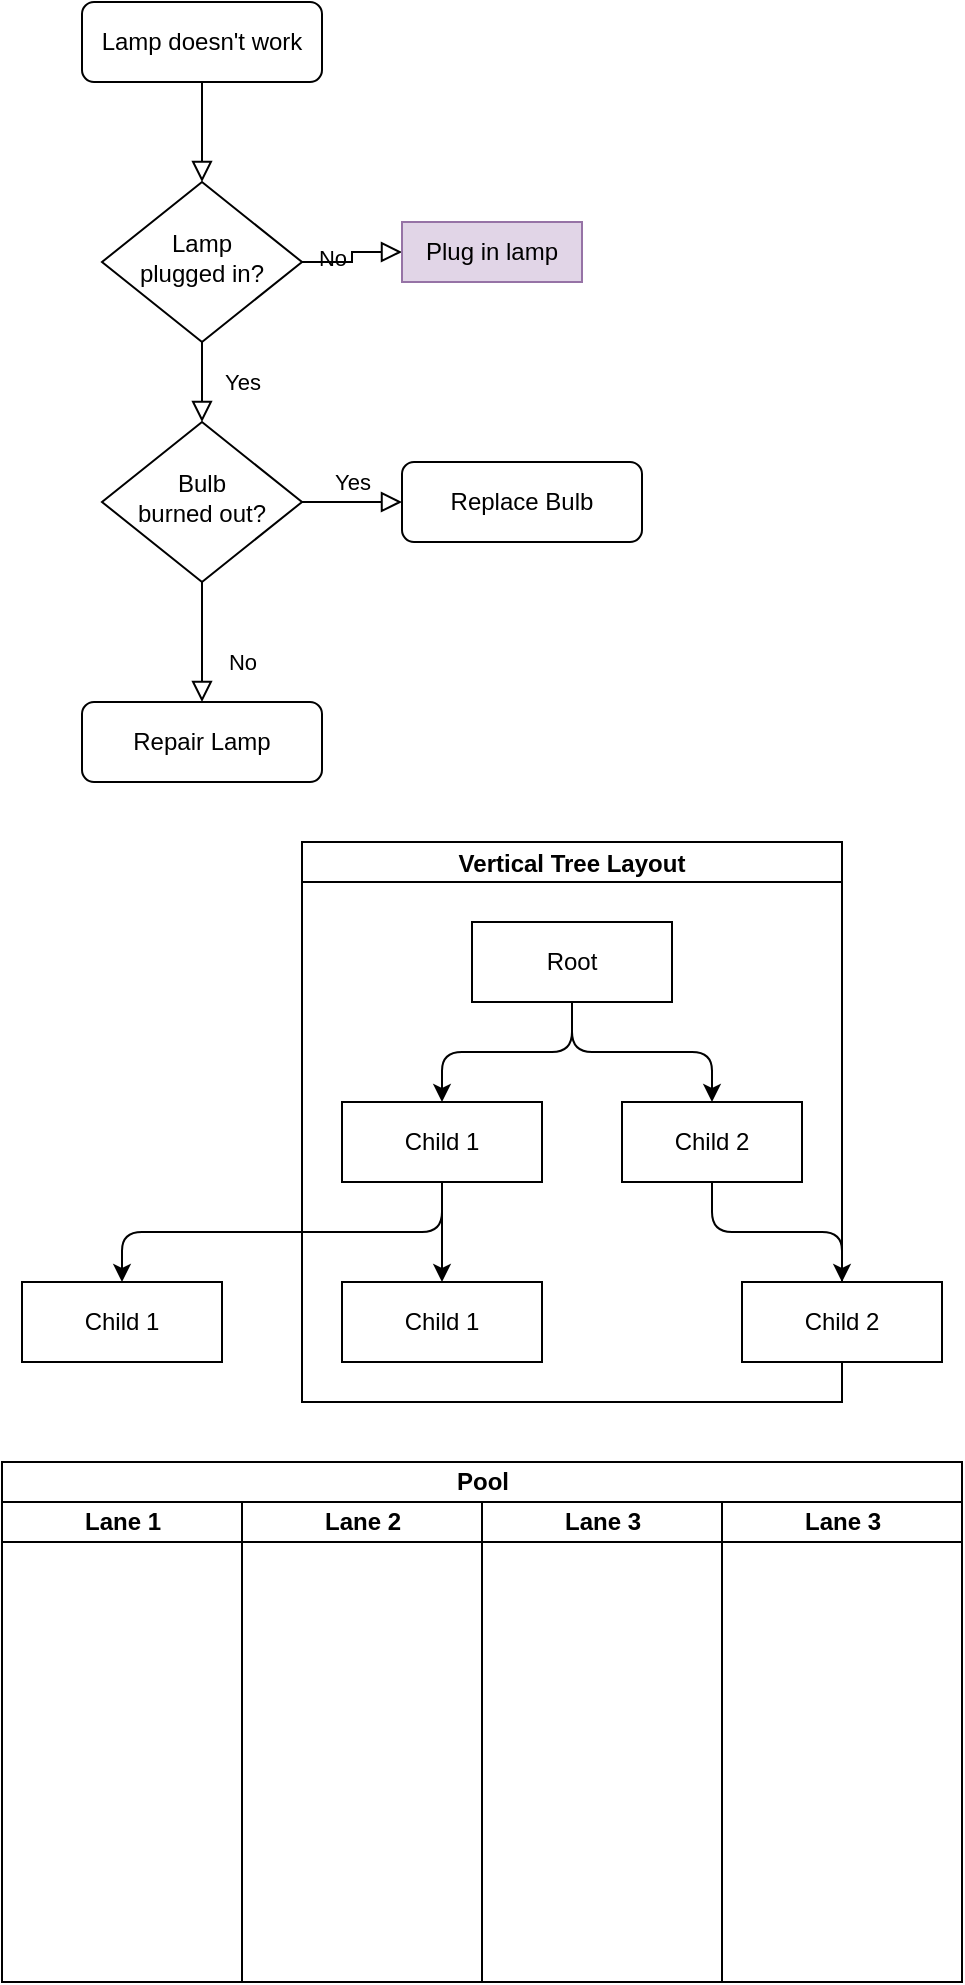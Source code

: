 <mxfile version="26.1.0">
  <diagram id="C5RBs43oDa-KdzZeNtuy" name="Page-1">
    <mxGraphModel dx="868" dy="478" grid="1" gridSize="10" guides="1" tooltips="1" connect="1" arrows="1" fold="1" page="1" pageScale="1" pageWidth="827" pageHeight="1169" math="0" shadow="0">
      <root>
        <mxCell id="WIyWlLk6GJQsqaUBKTNV-0" />
        <mxCell id="WIyWlLk6GJQsqaUBKTNV-1" parent="WIyWlLk6GJQsqaUBKTNV-0" />
        <mxCell id="WIyWlLk6GJQsqaUBKTNV-2" value="" style="rounded=0;html=1;jettySize=auto;orthogonalLoop=1;fontSize=11;endArrow=block;endFill=0;endSize=8;strokeWidth=1;shadow=0;labelBackgroundColor=none;edgeStyle=orthogonalEdgeStyle;" parent="WIyWlLk6GJQsqaUBKTNV-1" source="WIyWlLk6GJQsqaUBKTNV-3" target="WIyWlLk6GJQsqaUBKTNV-6" edge="1">
          <mxGeometry relative="1" as="geometry" />
        </mxCell>
        <mxCell id="WIyWlLk6GJQsqaUBKTNV-3" value="Lamp doesn&#39;t work" style="rounded=1;whiteSpace=wrap;html=1;fontSize=12;glass=0;strokeWidth=1;shadow=0;" parent="WIyWlLk6GJQsqaUBKTNV-1" vertex="1">
          <mxGeometry x="160" y="80" width="120" height="40" as="geometry" />
        </mxCell>
        <mxCell id="WIyWlLk6GJQsqaUBKTNV-4" value="Yes" style="rounded=0;html=1;jettySize=auto;orthogonalLoop=1;fontSize=11;endArrow=block;endFill=0;endSize=8;strokeWidth=1;shadow=0;labelBackgroundColor=none;edgeStyle=orthogonalEdgeStyle;" parent="WIyWlLk6GJQsqaUBKTNV-1" source="WIyWlLk6GJQsqaUBKTNV-6" target="WIyWlLk6GJQsqaUBKTNV-10" edge="1">
          <mxGeometry y="20" relative="1" as="geometry">
            <mxPoint as="offset" />
          </mxGeometry>
        </mxCell>
        <mxCell id="WIyWlLk6GJQsqaUBKTNV-5" value="No" style="edgeStyle=orthogonalEdgeStyle;rounded=0;html=1;jettySize=auto;orthogonalLoop=1;fontSize=11;endArrow=block;endFill=0;endSize=8;strokeWidth=1;shadow=0;labelBackgroundColor=none;" parent="WIyWlLk6GJQsqaUBKTNV-1" source="WIyWlLk6GJQsqaUBKTNV-6" target="WIyWlLk6GJQsqaUBKTNV-7" edge="1">
          <mxGeometry y="10" relative="1" as="geometry">
            <mxPoint as="offset" />
          </mxGeometry>
        </mxCell>
        <mxCell id="WIyWlLk6GJQsqaUBKTNV-6" value="Lamp&lt;br&gt;plugged in?" style="rhombus;whiteSpace=wrap;html=1;shadow=0;fontFamily=Helvetica;fontSize=12;align=center;strokeWidth=1;spacing=6;spacingTop=-4;" parent="WIyWlLk6GJQsqaUBKTNV-1" vertex="1">
          <mxGeometry x="170" y="170" width="100" height="80" as="geometry" />
        </mxCell>
        <mxCell id="WIyWlLk6GJQsqaUBKTNV-7" value="Plug in lamp" style="rounded=1;whiteSpace=wrap;html=1;fontSize=12;glass=0;strokeWidth=1;shadow=0;direction=east;arcSize=0;fillColor=#e1d5e7;strokeColor=#9673a6;" parent="WIyWlLk6GJQsqaUBKTNV-1" vertex="1">
          <mxGeometry x="320" y="190" width="90" height="30" as="geometry" />
        </mxCell>
        <mxCell id="WIyWlLk6GJQsqaUBKTNV-8" value="No" style="rounded=0;html=1;jettySize=auto;orthogonalLoop=1;fontSize=11;endArrow=block;endFill=0;endSize=8;strokeWidth=1;shadow=0;labelBackgroundColor=none;edgeStyle=orthogonalEdgeStyle;" parent="WIyWlLk6GJQsqaUBKTNV-1" source="WIyWlLk6GJQsqaUBKTNV-10" target="WIyWlLk6GJQsqaUBKTNV-11" edge="1">
          <mxGeometry x="0.333" y="20" relative="1" as="geometry">
            <mxPoint as="offset" />
          </mxGeometry>
        </mxCell>
        <mxCell id="WIyWlLk6GJQsqaUBKTNV-9" value="Yes" style="edgeStyle=orthogonalEdgeStyle;rounded=0;html=1;jettySize=auto;orthogonalLoop=1;fontSize=11;endArrow=block;endFill=0;endSize=8;strokeWidth=1;shadow=0;labelBackgroundColor=none;" parent="WIyWlLk6GJQsqaUBKTNV-1" source="WIyWlLk6GJQsqaUBKTNV-10" target="WIyWlLk6GJQsqaUBKTNV-12" edge="1">
          <mxGeometry y="10" relative="1" as="geometry">
            <mxPoint as="offset" />
          </mxGeometry>
        </mxCell>
        <mxCell id="WIyWlLk6GJQsqaUBKTNV-10" value="Bulb&lt;br&gt;burned out?" style="rhombus;whiteSpace=wrap;html=1;shadow=0;fontFamily=Helvetica;fontSize=12;align=center;strokeWidth=1;spacing=6;spacingTop=-4;" parent="WIyWlLk6GJQsqaUBKTNV-1" vertex="1">
          <mxGeometry x="170" y="290" width="100" height="80" as="geometry" />
        </mxCell>
        <mxCell id="WIyWlLk6GJQsqaUBKTNV-11" value="Repair Lamp" style="rounded=1;whiteSpace=wrap;html=1;fontSize=12;glass=0;strokeWidth=1;shadow=0;" parent="WIyWlLk6GJQsqaUBKTNV-1" vertex="1">
          <mxGeometry x="160" y="430" width="120" height="40" as="geometry" />
        </mxCell>
        <mxCell id="WIyWlLk6GJQsqaUBKTNV-12" value="Replace Bulb" style="rounded=1;whiteSpace=wrap;html=1;fontSize=12;glass=0;strokeWidth=1;shadow=0;" parent="WIyWlLk6GJQsqaUBKTNV-1" vertex="1">
          <mxGeometry x="320" y="310" width="120" height="40" as="geometry" />
        </mxCell>
        <mxCell id="RS5gBERa1mWG5s5EhOrD-14" value="Vertical Tree Layout" style="swimlane;startSize=20;horizontal=1;childLayout=treeLayout;horizontalTree=0;sortEdges=1;resizable=0;containerType=tree;fontSize=12;" vertex="1" parent="WIyWlLk6GJQsqaUBKTNV-1">
          <mxGeometry x="270" y="500" width="270" height="280" as="geometry" />
        </mxCell>
        <mxCell id="RS5gBERa1mWG5s5EhOrD-15" value="Root" style="whiteSpace=wrap;html=1;" vertex="1" parent="RS5gBERa1mWG5s5EhOrD-14">
          <mxGeometry x="85" y="40" width="100" height="40" as="geometry" />
        </mxCell>
        <mxCell id="RS5gBERa1mWG5s5EhOrD-16" value="Child 1" style="whiteSpace=wrap;html=1;" vertex="1" parent="RS5gBERa1mWG5s5EhOrD-14">
          <mxGeometry x="20" y="130" width="100" height="40" as="geometry" />
        </mxCell>
        <mxCell id="RS5gBERa1mWG5s5EhOrD-17" value="" style="edgeStyle=elbowEdgeStyle;elbow=vertical;html=1;rounded=1;curved=0;sourcePerimeterSpacing=0;targetPerimeterSpacing=0;startSize=6;endSize=6;entryX=0.5;entryY=0;entryDx=0;entryDy=0;" edge="1" parent="RS5gBERa1mWG5s5EhOrD-14" source="RS5gBERa1mWG5s5EhOrD-15" target="RS5gBERa1mWG5s5EhOrD-16">
          <mxGeometry relative="1" as="geometry">
            <Array as="points" />
          </mxGeometry>
        </mxCell>
        <mxCell id="RS5gBERa1mWG5s5EhOrD-18" value="Child 2" style="whiteSpace=wrap;html=1;" vertex="1" parent="RS5gBERa1mWG5s5EhOrD-14">
          <mxGeometry x="160" y="130" width="90" height="40" as="geometry" />
        </mxCell>
        <mxCell id="RS5gBERa1mWG5s5EhOrD-19" value="" style="edgeStyle=elbowEdgeStyle;elbow=vertical;html=1;rounded=1;curved=0;sourcePerimeterSpacing=0;targetPerimeterSpacing=0;startSize=6;endSize=6;" edge="1" parent="RS5gBERa1mWG5s5EhOrD-14" source="RS5gBERa1mWG5s5EhOrD-15" target="RS5gBERa1mWG5s5EhOrD-18">
          <mxGeometry relative="1" as="geometry" />
        </mxCell>
        <mxCell id="RS5gBERa1mWG5s5EhOrD-24" value="" style="edgeStyle=elbowEdgeStyle;elbow=vertical;html=1;rounded=1;curved=0;sourcePerimeterSpacing=0;targetPerimeterSpacing=0;startSize=6;endSize=6;" edge="1" target="RS5gBERa1mWG5s5EhOrD-25" source="RS5gBERa1mWG5s5EhOrD-16" parent="RS5gBERa1mWG5s5EhOrD-14">
          <mxGeometry relative="1" as="geometry">
            <mxPoint x="655" y="270" as="sourcePoint" />
            <Array as="points" />
          </mxGeometry>
        </mxCell>
        <mxCell id="RS5gBERa1mWG5s5EhOrD-25" value="Child 1" style="whiteSpace=wrap;html=1;" vertex="1" parent="RS5gBERa1mWG5s5EhOrD-14">
          <mxGeometry x="20" y="220" width="100" height="40" as="geometry" />
        </mxCell>
        <mxCell id="RS5gBERa1mWG5s5EhOrD-21" value="Child 1" style="whiteSpace=wrap;html=1;" vertex="1" parent="WIyWlLk6GJQsqaUBKTNV-1">
          <mxGeometry x="130" y="720" width="100" height="40" as="geometry" />
        </mxCell>
        <mxCell id="RS5gBERa1mWG5s5EhOrD-20" value="" style="edgeStyle=elbowEdgeStyle;elbow=vertical;html=1;rounded=1;curved=0;sourcePerimeterSpacing=0;targetPerimeterSpacing=0;startSize=6;endSize=6;entryX=0.5;entryY=0;entryDx=0;entryDy=0;" edge="1" target="RS5gBERa1mWG5s5EhOrD-21" source="RS5gBERa1mWG5s5EhOrD-16" parent="WIyWlLk6GJQsqaUBKTNV-1">
          <mxGeometry relative="1" as="geometry">
            <mxPoint x="930" y="770" as="sourcePoint" />
            <mxPoint x="270" y="720" as="targetPoint" />
            <Array as="points" />
          </mxGeometry>
        </mxCell>
        <mxCell id="RS5gBERa1mWG5s5EhOrD-23" value="Child 2" style="whiteSpace=wrap;html=1;" vertex="1" parent="WIyWlLk6GJQsqaUBKTNV-1">
          <mxGeometry x="490" y="720" width="100" height="40" as="geometry" />
        </mxCell>
        <mxCell id="RS5gBERa1mWG5s5EhOrD-22" value="" style="edgeStyle=elbowEdgeStyle;elbow=vertical;html=1;rounded=1;curved=0;sourcePerimeterSpacing=0;targetPerimeterSpacing=0;startSize=6;endSize=6;" edge="1" target="RS5gBERa1mWG5s5EhOrD-23" source="RS5gBERa1mWG5s5EhOrD-18" parent="WIyWlLk6GJQsqaUBKTNV-1">
          <mxGeometry relative="1" as="geometry">
            <mxPoint x="930" y="770" as="sourcePoint" />
          </mxGeometry>
        </mxCell>
        <mxCell id="RS5gBERa1mWG5s5EhOrD-36" value="Pool" style="swimlane;childLayout=stackLayout;resizeParent=1;resizeParentMax=0;startSize=20;html=1;" vertex="1" parent="WIyWlLk6GJQsqaUBKTNV-1">
          <mxGeometry x="120" y="810" width="480" height="260" as="geometry" />
        </mxCell>
        <mxCell id="RS5gBERa1mWG5s5EhOrD-37" value="Lane 1" style="swimlane;startSize=20;html=1;" vertex="1" parent="RS5gBERa1mWG5s5EhOrD-36">
          <mxGeometry y="20" width="120" height="240" as="geometry" />
        </mxCell>
        <mxCell id="RS5gBERa1mWG5s5EhOrD-38" value="Lane 2" style="swimlane;startSize=20;html=1;" vertex="1" parent="RS5gBERa1mWG5s5EhOrD-36">
          <mxGeometry x="120" y="20" width="120" height="240" as="geometry" />
        </mxCell>
        <mxCell id="RS5gBERa1mWG5s5EhOrD-39" value="Lane 3" style="swimlane;startSize=20;html=1;" vertex="1" parent="RS5gBERa1mWG5s5EhOrD-36">
          <mxGeometry x="240" y="20" width="120" height="240" as="geometry" />
        </mxCell>
        <mxCell id="RS5gBERa1mWG5s5EhOrD-40" value="Lane 3" style="swimlane;startSize=20;html=1;" vertex="1" parent="RS5gBERa1mWG5s5EhOrD-36">
          <mxGeometry x="360" y="20" width="120" height="240" as="geometry" />
        </mxCell>
      </root>
    </mxGraphModel>
  </diagram>
</mxfile>
